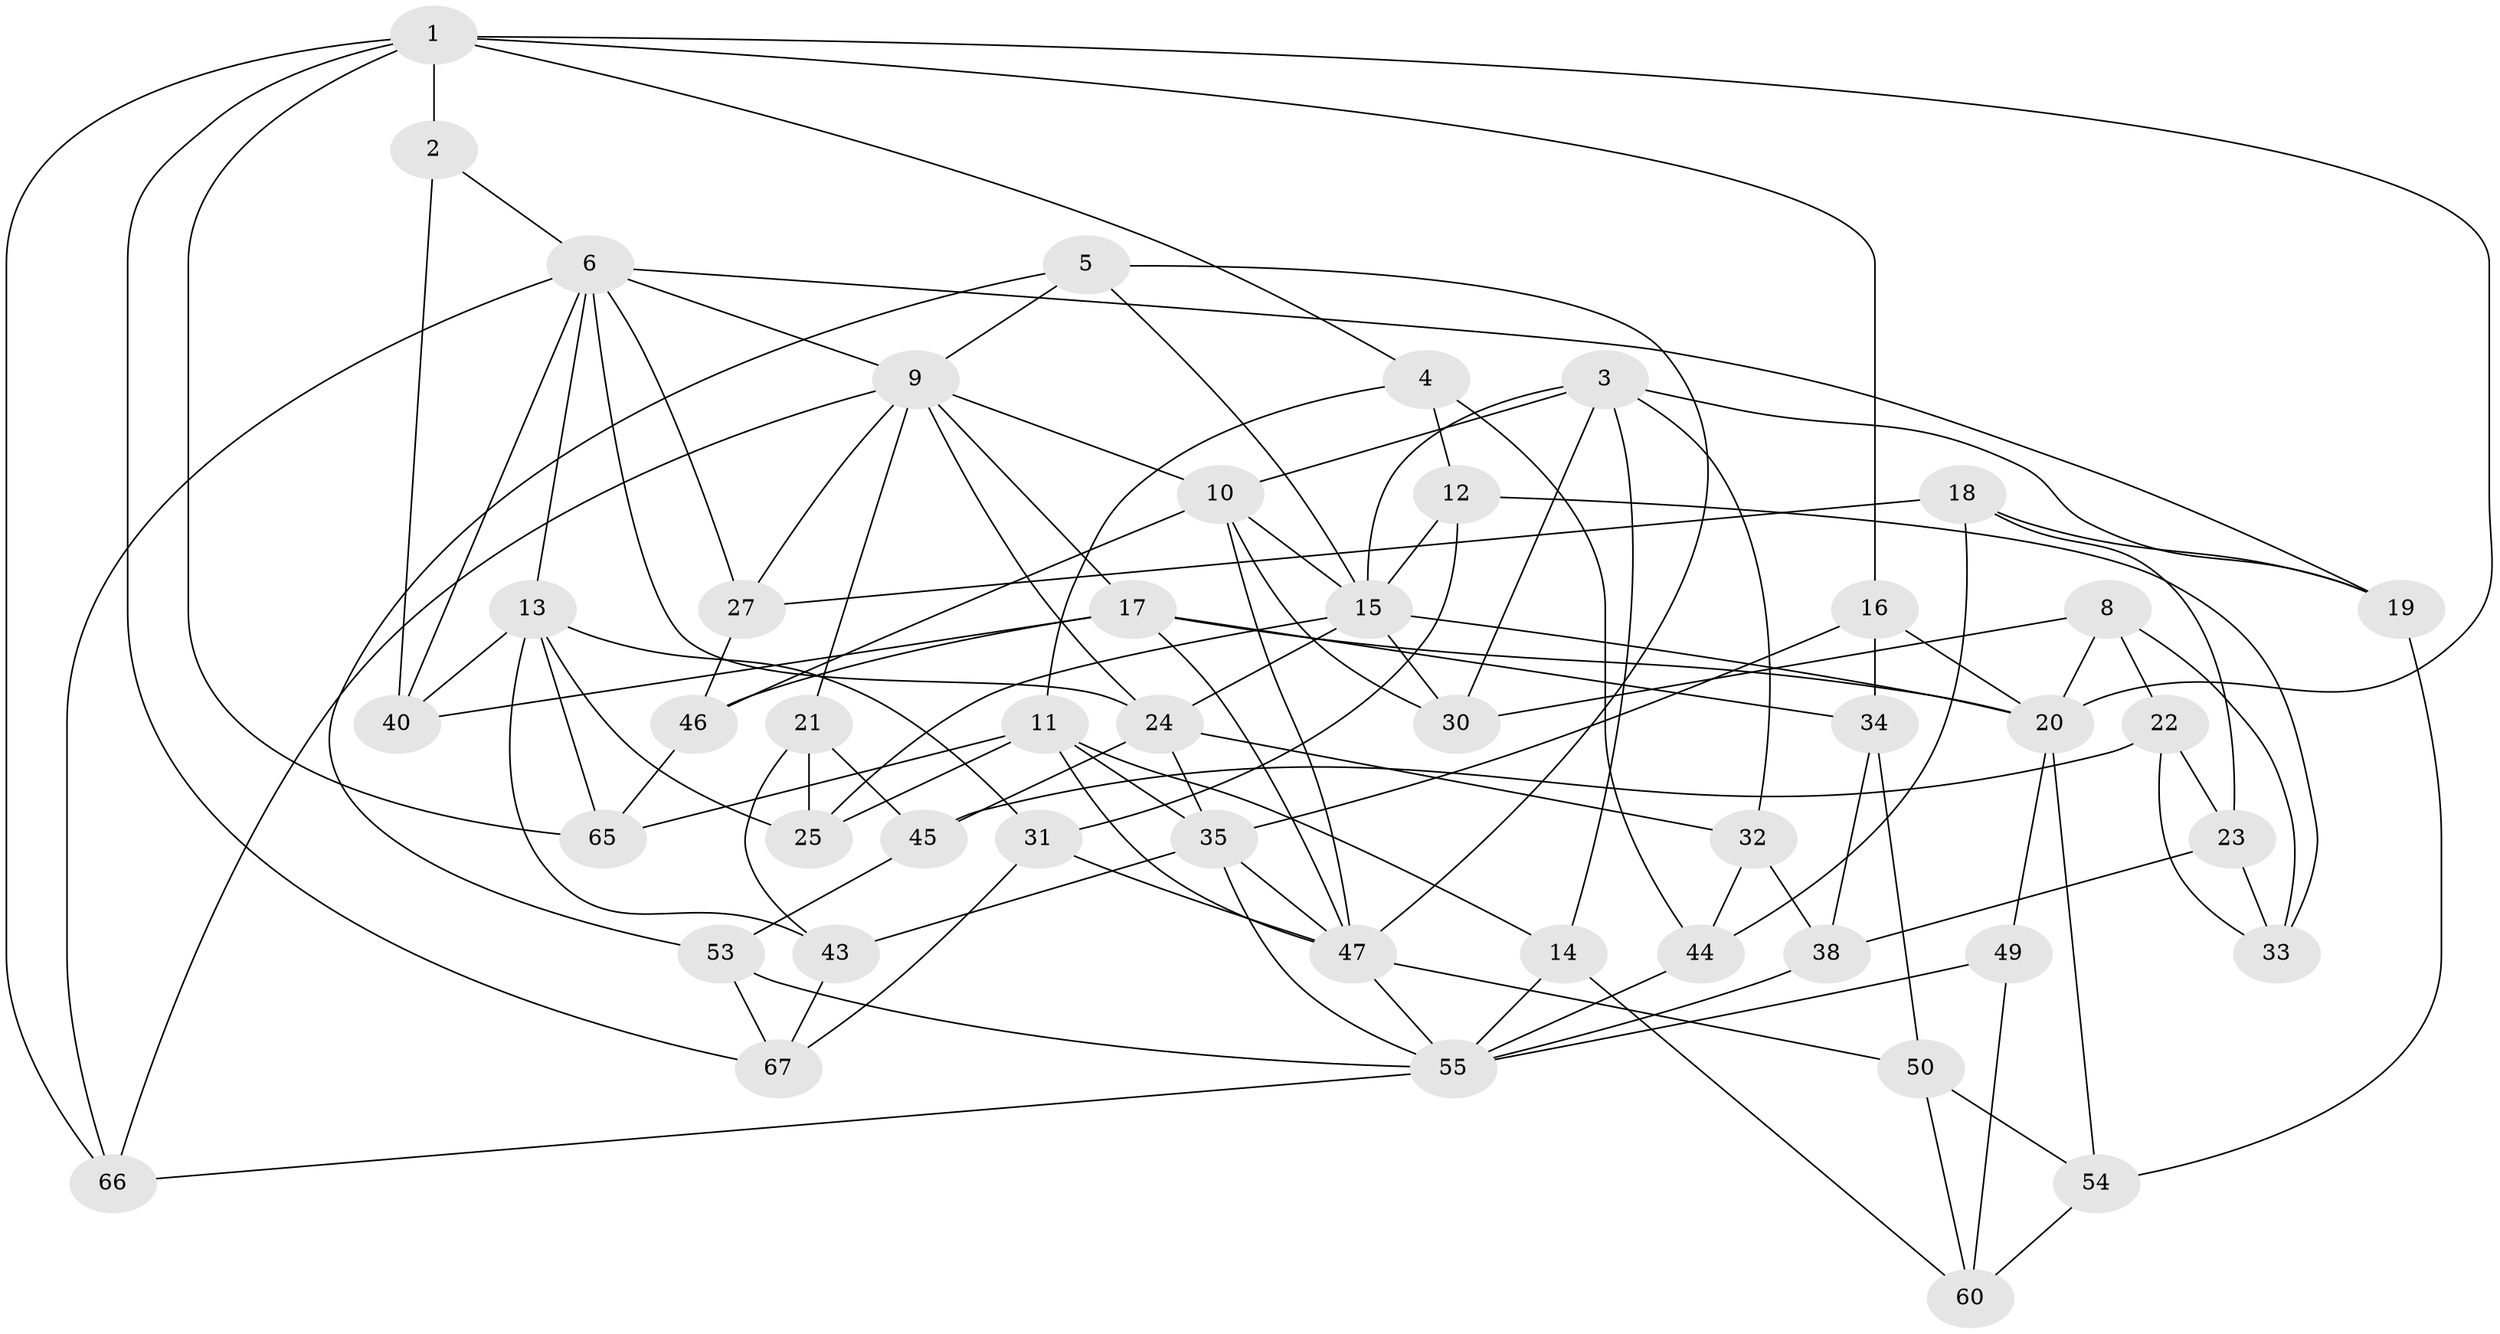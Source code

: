 // original degree distribution, {4: 1.0}
// Generated by graph-tools (version 1.1) at 2025/20/03/04/25 18:20:51]
// undirected, 47 vertices, 113 edges
graph export_dot {
graph [start="1"]
  node [color=gray90,style=filled];
  1 [super="+36+48"];
  2;
  3 [super="+26"];
  4;
  5;
  6 [super="+29+7"];
  8;
  9 [super="+41+37"];
  10 [super="+59"];
  11 [super="+52"];
  12;
  13 [super="+28"];
  14;
  15 [super="+68+42"];
  16;
  17 [super="+39"];
  18;
  19;
  20 [super="+63+58"];
  21;
  22;
  23;
  24 [super="+61"];
  25;
  27;
  30;
  31;
  32;
  33;
  34;
  35 [super="+56"];
  38;
  40;
  43;
  44;
  45;
  46;
  47 [super="+51"];
  49;
  50;
  53;
  54;
  55 [super="+57"];
  60;
  65;
  66;
  67;
  1 -- 65;
  1 -- 2 [weight=2];
  1 -- 16;
  1 -- 66;
  1 -- 67;
  1 -- 4;
  1 -- 20;
  2 -- 40;
  2 -- 6;
  3 -- 30;
  3 -- 19;
  3 -- 32;
  3 -- 10;
  3 -- 14;
  3 -- 15;
  4 -- 12;
  4 -- 44;
  4 -- 11;
  5 -- 53;
  5 -- 9;
  5 -- 15;
  5 -- 47;
  6 -- 19;
  6 -- 66;
  6 -- 13;
  6 -- 9;
  6 -- 40;
  6 -- 27;
  6 -- 24;
  8 -- 22;
  8 -- 30;
  8 -- 33;
  8 -- 20;
  9 -- 24;
  9 -- 27;
  9 -- 10;
  9 -- 66;
  9 -- 21;
  9 -- 17;
  10 -- 46;
  10 -- 47;
  10 -- 30;
  10 -- 15;
  11 -- 25;
  11 -- 14;
  11 -- 65;
  11 -- 47;
  11 -- 35;
  12 -- 33;
  12 -- 31;
  12 -- 15;
  13 -- 43;
  13 -- 31;
  13 -- 40;
  13 -- 25;
  13 -- 65;
  14 -- 60;
  14 -- 55;
  15 -- 30;
  15 -- 20;
  15 -- 24;
  15 -- 25;
  16 -- 20;
  16 -- 34;
  16 -- 35;
  17 -- 34;
  17 -- 40;
  17 -- 47;
  17 -- 46;
  17 -- 20;
  18 -- 19;
  18 -- 23;
  18 -- 27;
  18 -- 44;
  19 -- 54;
  20 -- 49 [weight=2];
  20 -- 54;
  21 -- 25;
  21 -- 43;
  21 -- 45;
  22 -- 33;
  22 -- 45;
  22 -- 23;
  23 -- 33;
  23 -- 38;
  24 -- 45;
  24 -- 32;
  24 -- 35;
  27 -- 46;
  31 -- 67;
  31 -- 47;
  32 -- 38;
  32 -- 44;
  34 -- 38;
  34 -- 50;
  35 -- 43;
  35 -- 47;
  35 -- 55;
  38 -- 55;
  43 -- 67;
  44 -- 55;
  45 -- 53;
  46 -- 65;
  47 -- 50;
  47 -- 55;
  49 -- 55;
  49 -- 60;
  50 -- 60;
  50 -- 54;
  53 -- 67;
  53 -- 55;
  54 -- 60;
  55 -- 66;
}
